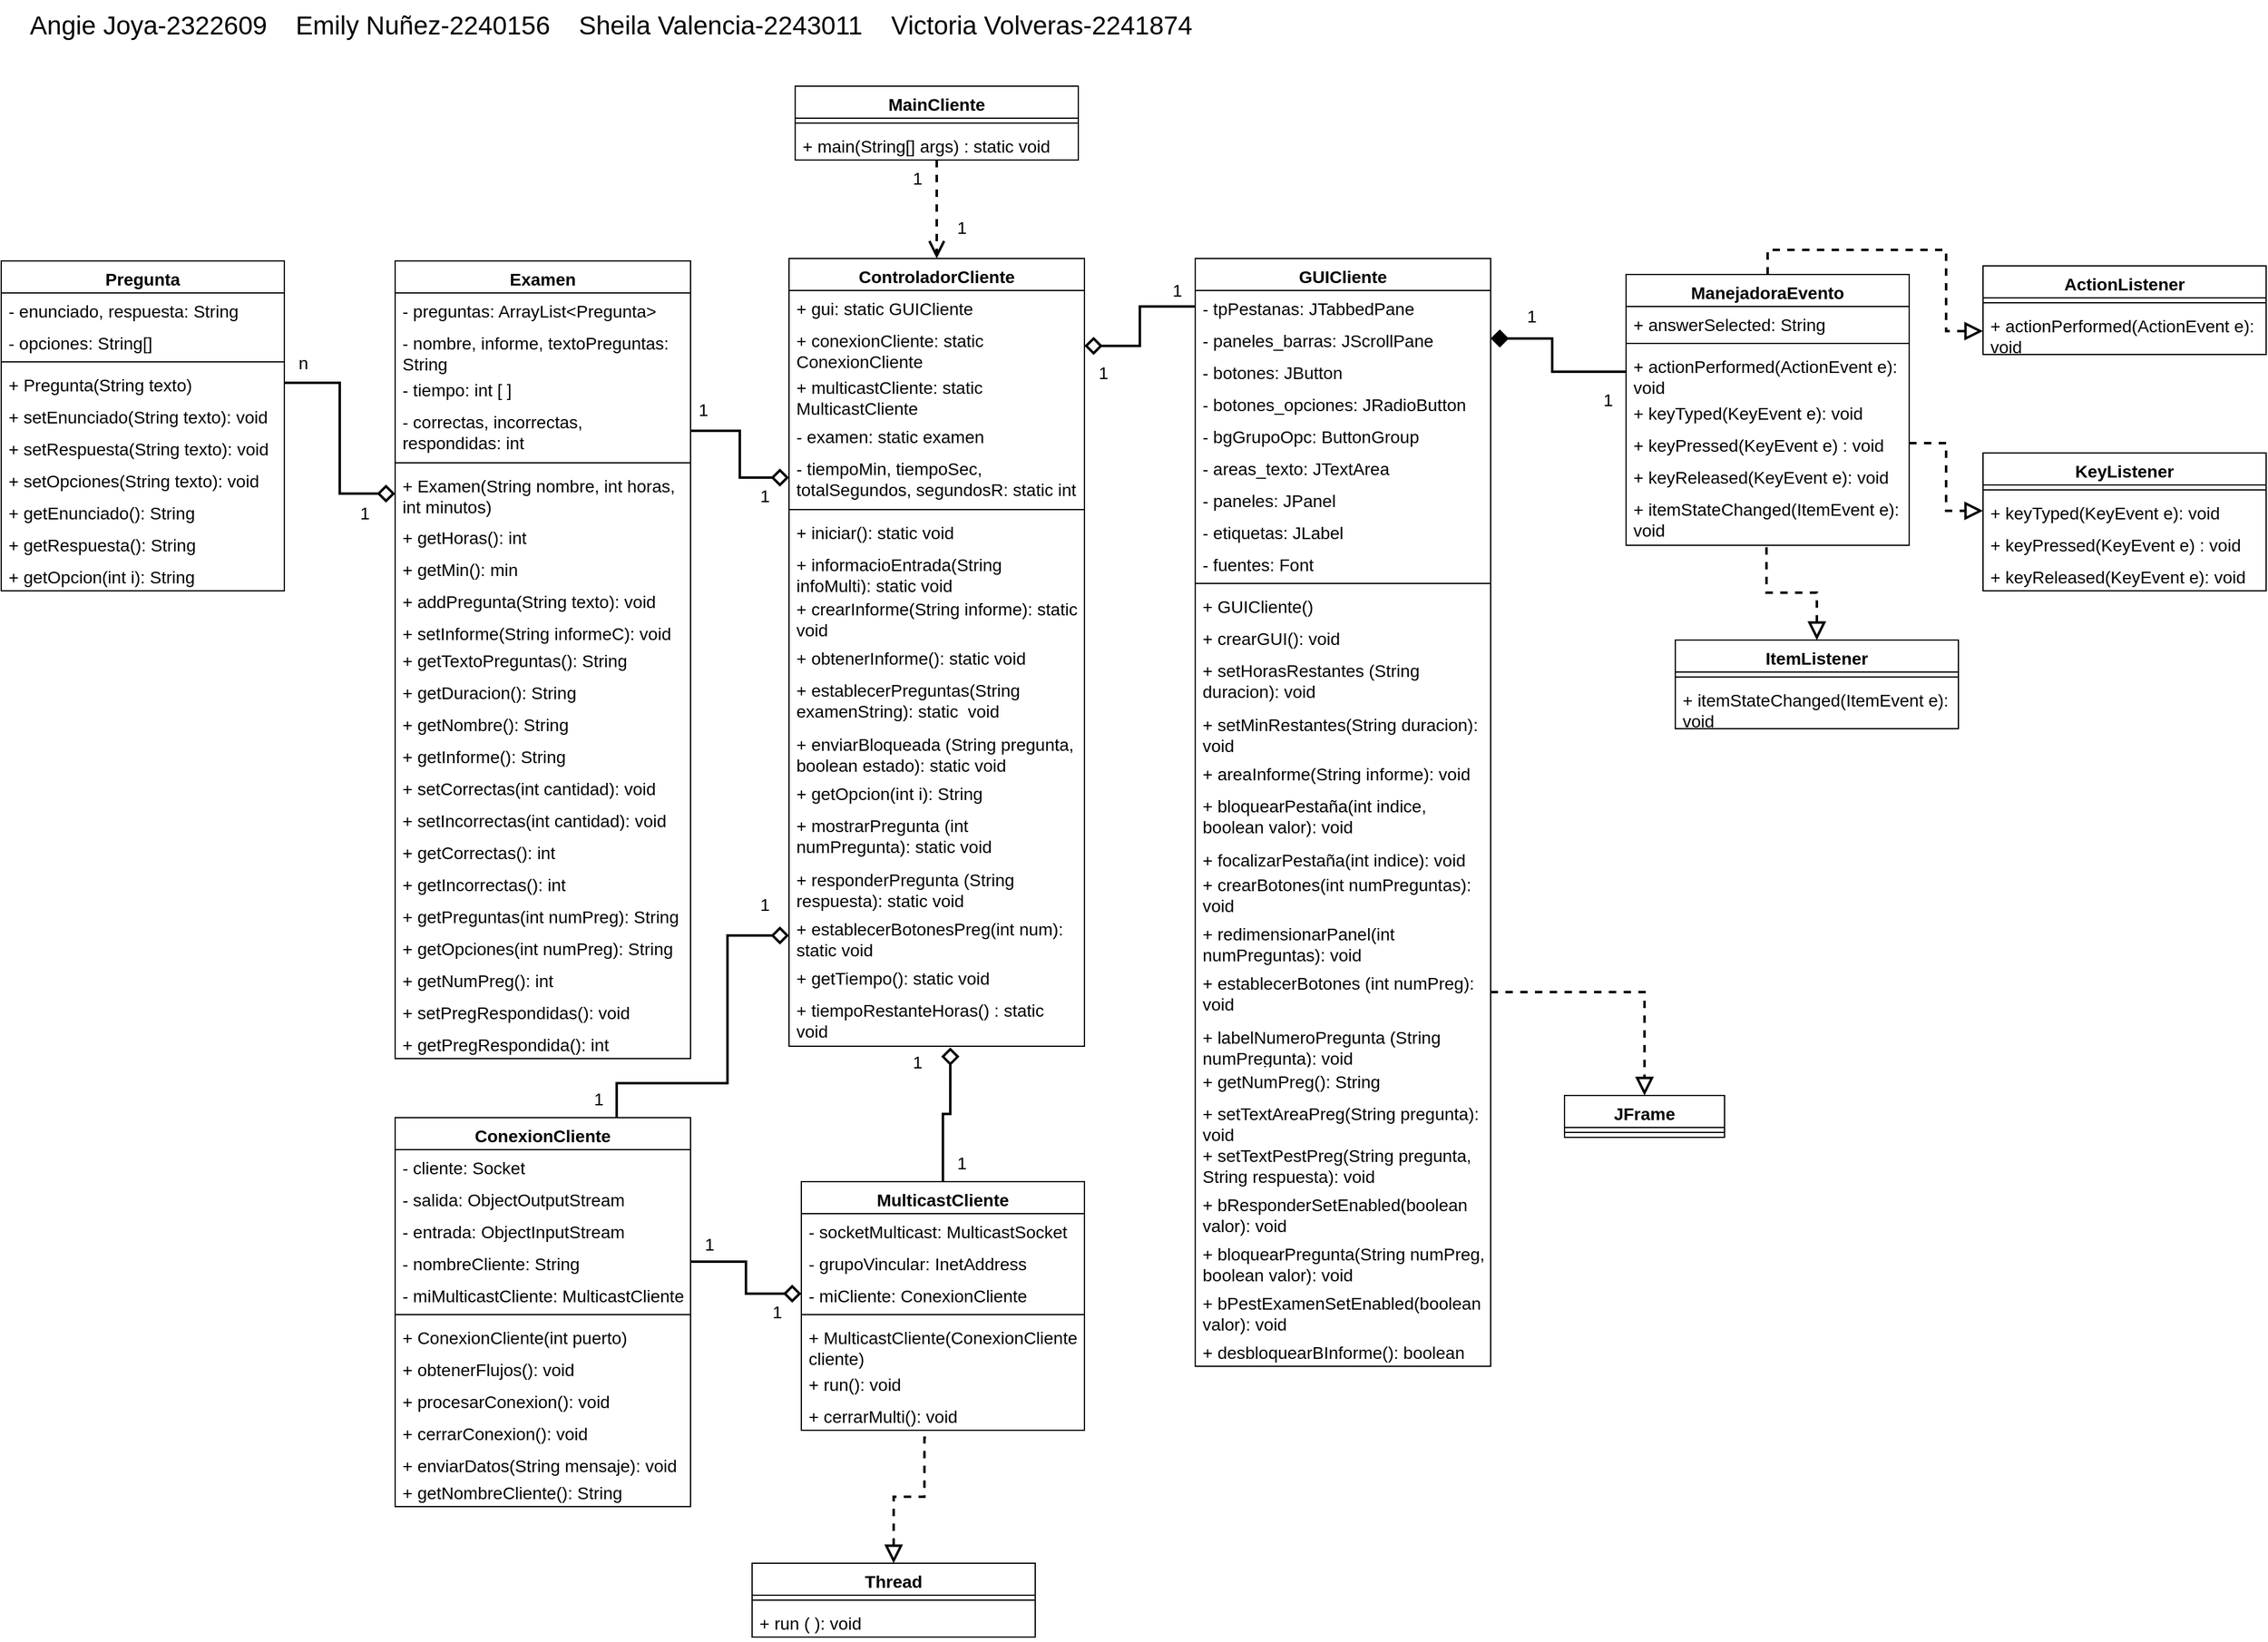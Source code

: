<mxfile version="22.1.7" type="github">
  <diagram name="Página-1" id="9hqsNV1yNMjy8_2TvRH3">
    <mxGraphModel dx="1353" dy="1972" grid="1" gridSize="10" guides="1" tooltips="1" connect="1" arrows="1" fold="1" page="1" pageScale="1" pageWidth="827" pageHeight="1169" math="0" shadow="0">
      <root>
        <mxCell id="0" />
        <mxCell id="1" parent="0" />
        <mxCell id="yhA0l0eivHBQfv66i_n7-9" style="edgeStyle=orthogonalEdgeStyle;rounded=0;orthogonalLoop=1;jettySize=auto;html=1;exitX=0.75;exitY=0;exitDx=0;exitDy=0;entryX=0;entryY=0.5;entryDx=0;entryDy=0;strokeWidth=2;endSize=10;endArrow=diamond;endFill=0;" edge="1" parent="1" source="7m3fK0WsrYFzmv9HfzKE-1" target="JbR9t237W-3De9UbODQe-43">
          <mxGeometry relative="1" as="geometry">
            <Array as="points">
              <mxPoint x="1310" y="740" />
              <mxPoint x="1400" y="740" />
              <mxPoint x="1400" y="620" />
            </Array>
          </mxGeometry>
        </mxCell>
        <mxCell id="7m3fK0WsrYFzmv9HfzKE-1" value="ConexionCliente" style="swimlane;fontStyle=1;align=center;verticalAlign=top;childLayout=stackLayout;horizontal=1;startSize=26;horizontalStack=0;resizeParent=1;resizeParentMax=0;resizeLast=0;collapsible=1;marginBottom=0;whiteSpace=wrap;html=1;fontSize=14;" parent="1" vertex="1">
          <mxGeometry x="1130" y="768" width="240" height="316" as="geometry" />
        </mxCell>
        <mxCell id="7m3fK0WsrYFzmv9HfzKE-2" value="- cliente: Socket" style="text;strokeColor=none;fillColor=none;align=left;verticalAlign=top;spacingLeft=4;spacingRight=4;overflow=hidden;rotatable=0;points=[[0,0.5],[1,0.5]];portConstraint=eastwest;whiteSpace=wrap;html=1;fontSize=14;" parent="7m3fK0WsrYFzmv9HfzKE-1" vertex="1">
          <mxGeometry y="26" width="240" height="26" as="geometry" />
        </mxCell>
        <mxCell id="7m3fK0WsrYFzmv9HfzKE-7" value="- salida: ObjectOutputStream" style="text;strokeColor=none;fillColor=none;align=left;verticalAlign=top;spacingLeft=4;spacingRight=4;overflow=hidden;rotatable=0;points=[[0,0.5],[1,0.5]];portConstraint=eastwest;whiteSpace=wrap;html=1;fontSize=14;" parent="7m3fK0WsrYFzmv9HfzKE-1" vertex="1">
          <mxGeometry y="52" width="240" height="26" as="geometry" />
        </mxCell>
        <mxCell id="7m3fK0WsrYFzmv9HfzKE-6" value="- entrada: ObjectInputStream" style="text;strokeColor=none;fillColor=none;align=left;verticalAlign=top;spacingLeft=4;spacingRight=4;overflow=hidden;rotatable=0;points=[[0,0.5],[1,0.5]];portConstraint=eastwest;whiteSpace=wrap;html=1;fontSize=14;" parent="7m3fK0WsrYFzmv9HfzKE-1" vertex="1">
          <mxGeometry y="78" width="240" height="26" as="geometry" />
        </mxCell>
        <mxCell id="7m3fK0WsrYFzmv9HfzKE-5" value="- nombreCliente: String" style="text;strokeColor=none;fillColor=none;align=left;verticalAlign=top;spacingLeft=4;spacingRight=4;overflow=hidden;rotatable=0;points=[[0,0.5],[1,0.5]];portConstraint=eastwest;whiteSpace=wrap;html=1;fontSize=14;" parent="7m3fK0WsrYFzmv9HfzKE-1" vertex="1">
          <mxGeometry y="104" width="240" height="26" as="geometry" />
        </mxCell>
        <mxCell id="JbR9t237W-3De9UbODQe-1" value="- miMulticastCliente: MulticastCliente" style="text;strokeColor=none;fillColor=none;align=left;verticalAlign=top;spacingLeft=4;spacingRight=4;overflow=hidden;rotatable=0;points=[[0,0.5],[1,0.5]];portConstraint=eastwest;whiteSpace=wrap;html=1;fontSize=14;" parent="7m3fK0WsrYFzmv9HfzKE-1" vertex="1">
          <mxGeometry y="130" width="240" height="26" as="geometry" />
        </mxCell>
        <mxCell id="7m3fK0WsrYFzmv9HfzKE-3" value="" style="line;strokeWidth=1;fillColor=none;align=left;verticalAlign=middle;spacingTop=-1;spacingLeft=3;spacingRight=3;rotatable=0;labelPosition=right;points=[];portConstraint=eastwest;strokeColor=inherit;fontSize=14;" parent="7m3fK0WsrYFzmv9HfzKE-1" vertex="1">
          <mxGeometry y="156" width="240" height="8" as="geometry" />
        </mxCell>
        <mxCell id="7m3fK0WsrYFzmv9HfzKE-4" value="+ ConexionCliente(int puerto)" style="text;strokeColor=none;fillColor=none;align=left;verticalAlign=top;spacingLeft=4;spacingRight=4;overflow=hidden;rotatable=0;points=[[0,0.5],[1,0.5]];portConstraint=eastwest;whiteSpace=wrap;html=1;fontSize=14;" parent="7m3fK0WsrYFzmv9HfzKE-1" vertex="1">
          <mxGeometry y="164" width="240" height="26" as="geometry" />
        </mxCell>
        <mxCell id="7m3fK0WsrYFzmv9HfzKE-8" value="+ obtenerFlujos(): void" style="text;strokeColor=none;fillColor=none;align=left;verticalAlign=top;spacingLeft=4;spacingRight=4;overflow=hidden;rotatable=0;points=[[0,0.5],[1,0.5]];portConstraint=eastwest;whiteSpace=wrap;html=1;fontSize=14;" parent="7m3fK0WsrYFzmv9HfzKE-1" vertex="1">
          <mxGeometry y="190" width="240" height="26" as="geometry" />
        </mxCell>
        <mxCell id="7m3fK0WsrYFzmv9HfzKE-9" value="+ procesarConexion(): void" style="text;strokeColor=none;fillColor=none;align=left;verticalAlign=top;spacingLeft=4;spacingRight=4;overflow=hidden;rotatable=0;points=[[0,0.5],[1,0.5]];portConstraint=eastwest;whiteSpace=wrap;html=1;fontSize=14;" parent="7m3fK0WsrYFzmv9HfzKE-1" vertex="1">
          <mxGeometry y="216" width="240" height="26" as="geometry" />
        </mxCell>
        <mxCell id="7m3fK0WsrYFzmv9HfzKE-10" value="+ cerrarConexion(): void" style="text;strokeColor=none;fillColor=none;align=left;verticalAlign=top;spacingLeft=4;spacingRight=4;overflow=hidden;rotatable=0;points=[[0,0.5],[1,0.5]];portConstraint=eastwest;whiteSpace=wrap;html=1;fontSize=14;" parent="7m3fK0WsrYFzmv9HfzKE-1" vertex="1">
          <mxGeometry y="242" width="240" height="26" as="geometry" />
        </mxCell>
        <mxCell id="7m3fK0WsrYFzmv9HfzKE-11" value="+ enviarDatos(String mensaje): void" style="text;strokeColor=none;fillColor=none;align=left;verticalAlign=top;spacingLeft=4;spacingRight=4;overflow=hidden;rotatable=0;points=[[0,0.5],[1,0.5]];portConstraint=eastwest;whiteSpace=wrap;html=1;fontSize=14;" parent="7m3fK0WsrYFzmv9HfzKE-1" vertex="1">
          <mxGeometry y="268" width="240" height="22" as="geometry" />
        </mxCell>
        <mxCell id="7m3fK0WsrYFzmv9HfzKE-13" value="+ getNombreCliente(): String" style="text;strokeColor=none;fillColor=none;align=left;verticalAlign=top;spacingLeft=4;spacingRight=4;overflow=hidden;rotatable=0;points=[[0,0.5],[1,0.5]];portConstraint=eastwest;whiteSpace=wrap;html=1;fontSize=14;" parent="7m3fK0WsrYFzmv9HfzKE-1" vertex="1">
          <mxGeometry y="290" width="240" height="26" as="geometry" />
        </mxCell>
        <mxCell id="7m3fK0WsrYFzmv9HfzKE-14" value="Examen" style="swimlane;fontStyle=1;align=center;verticalAlign=top;childLayout=stackLayout;horizontal=1;startSize=26;horizontalStack=0;resizeParent=1;resizeParentMax=0;resizeLast=0;collapsible=1;marginBottom=0;whiteSpace=wrap;html=1;fontSize=14;" parent="1" vertex="1">
          <mxGeometry x="1130" y="72" width="240" height="648" as="geometry" />
        </mxCell>
        <mxCell id="7m3fK0WsrYFzmv9HfzKE-15" value="- preguntas: ArrayList&amp;lt;Pregunta&amp;gt;" style="text;strokeColor=none;fillColor=none;align=left;verticalAlign=top;spacingLeft=4;spacingRight=4;overflow=hidden;rotatable=0;points=[[0,0.5],[1,0.5]];portConstraint=eastwest;whiteSpace=wrap;html=1;fontSize=14;" parent="7m3fK0WsrYFzmv9HfzKE-14" vertex="1">
          <mxGeometry y="26" width="240" height="26" as="geometry" />
        </mxCell>
        <mxCell id="7m3fK0WsrYFzmv9HfzKE-16" value="- nombre, informe, textoPreguntas: String" style="text;strokeColor=none;fillColor=none;align=left;verticalAlign=top;spacingLeft=4;spacingRight=4;overflow=hidden;rotatable=0;points=[[0,0.5],[1,0.5]];portConstraint=eastwest;whiteSpace=wrap;html=1;fontSize=14;" parent="7m3fK0WsrYFzmv9HfzKE-14" vertex="1">
          <mxGeometry y="52" width="240" height="38" as="geometry" />
        </mxCell>
        <mxCell id="7m3fK0WsrYFzmv9HfzKE-17" value="- tiempo: int [ ]" style="text;strokeColor=none;fillColor=none;align=left;verticalAlign=top;spacingLeft=4;spacingRight=4;overflow=hidden;rotatable=0;points=[[0,0.5],[1,0.5]];portConstraint=eastwest;whiteSpace=wrap;html=1;fontSize=14;" parent="7m3fK0WsrYFzmv9HfzKE-14" vertex="1">
          <mxGeometry y="90" width="240" height="26" as="geometry" />
        </mxCell>
        <mxCell id="7m3fK0WsrYFzmv9HfzKE-18" value="- correctas, incorrectas, respondidas: int" style="text;strokeColor=none;fillColor=none;align=left;verticalAlign=top;spacingLeft=4;spacingRight=4;overflow=hidden;rotatable=0;points=[[0,0.5],[1,0.5]];portConstraint=eastwest;whiteSpace=wrap;html=1;fontSize=14;" parent="7m3fK0WsrYFzmv9HfzKE-14" vertex="1">
          <mxGeometry y="116" width="240" height="44" as="geometry" />
        </mxCell>
        <mxCell id="7m3fK0WsrYFzmv9HfzKE-19" value="" style="line;strokeWidth=1;fillColor=none;align=left;verticalAlign=middle;spacingTop=-1;spacingLeft=3;spacingRight=3;rotatable=0;labelPosition=right;points=[];portConstraint=eastwest;strokeColor=inherit;fontSize=14;" parent="7m3fK0WsrYFzmv9HfzKE-14" vertex="1">
          <mxGeometry y="160" width="240" height="8" as="geometry" />
        </mxCell>
        <mxCell id="7m3fK0WsrYFzmv9HfzKE-20" value="+ Examen(String nombre, int horas, int minutos)" style="text;strokeColor=none;fillColor=none;align=left;verticalAlign=top;spacingLeft=4;spacingRight=4;overflow=hidden;rotatable=0;points=[[0,0.5],[1,0.5]];portConstraint=eastwest;whiteSpace=wrap;html=1;fontSize=14;" parent="7m3fK0WsrYFzmv9HfzKE-14" vertex="1">
          <mxGeometry y="168" width="240" height="42" as="geometry" />
        </mxCell>
        <mxCell id="7m3fK0WsrYFzmv9HfzKE-21" value="+ getHoras(): int" style="text;strokeColor=none;fillColor=none;align=left;verticalAlign=top;spacingLeft=4;spacingRight=4;overflow=hidden;rotatable=0;points=[[0,0.5],[1,0.5]];portConstraint=eastwest;whiteSpace=wrap;html=1;fontSize=14;" parent="7m3fK0WsrYFzmv9HfzKE-14" vertex="1">
          <mxGeometry y="210" width="240" height="26" as="geometry" />
        </mxCell>
        <mxCell id="7m3fK0WsrYFzmv9HfzKE-22" value="+ getMin(): min" style="text;strokeColor=none;fillColor=none;align=left;verticalAlign=top;spacingLeft=4;spacingRight=4;overflow=hidden;rotatable=0;points=[[0,0.5],[1,0.5]];portConstraint=eastwest;whiteSpace=wrap;html=1;fontSize=14;" parent="7m3fK0WsrYFzmv9HfzKE-14" vertex="1">
          <mxGeometry y="236" width="240" height="26" as="geometry" />
        </mxCell>
        <mxCell id="7m3fK0WsrYFzmv9HfzKE-23" value="+ addPregunta(String texto): void" style="text;strokeColor=none;fillColor=none;align=left;verticalAlign=top;spacingLeft=4;spacingRight=4;overflow=hidden;rotatable=0;points=[[0,0.5],[1,0.5]];portConstraint=eastwest;whiteSpace=wrap;html=1;fontSize=14;" parent="7m3fK0WsrYFzmv9HfzKE-14" vertex="1">
          <mxGeometry y="262" width="240" height="26" as="geometry" />
        </mxCell>
        <mxCell id="7m3fK0WsrYFzmv9HfzKE-24" value="+ setInforme(String informeC): void" style="text;strokeColor=none;fillColor=none;align=left;verticalAlign=top;spacingLeft=4;spacingRight=4;overflow=hidden;rotatable=0;points=[[0,0.5],[1,0.5]];portConstraint=eastwest;whiteSpace=wrap;html=1;fontSize=14;" parent="7m3fK0WsrYFzmv9HfzKE-14" vertex="1">
          <mxGeometry y="288" width="240" height="22" as="geometry" />
        </mxCell>
        <mxCell id="7m3fK0WsrYFzmv9HfzKE-25" value="+ getTextoPreguntas(): String" style="text;strokeColor=none;fillColor=none;align=left;verticalAlign=top;spacingLeft=4;spacingRight=4;overflow=hidden;rotatable=0;points=[[0,0.5],[1,0.5]];portConstraint=eastwest;whiteSpace=wrap;html=1;fontSize=14;" parent="7m3fK0WsrYFzmv9HfzKE-14" vertex="1">
          <mxGeometry y="310" width="240" height="26" as="geometry" />
        </mxCell>
        <mxCell id="7m3fK0WsrYFzmv9HfzKE-30" value="+ getDuracion(): String" style="text;strokeColor=none;fillColor=none;align=left;verticalAlign=top;spacingLeft=4;spacingRight=4;overflow=hidden;rotatable=0;points=[[0,0.5],[1,0.5]];portConstraint=eastwest;whiteSpace=wrap;html=1;fontSize=14;" parent="7m3fK0WsrYFzmv9HfzKE-14" vertex="1">
          <mxGeometry y="336" width="240" height="26" as="geometry" />
        </mxCell>
        <mxCell id="7m3fK0WsrYFzmv9HfzKE-29" value="+ getNombre(): String" style="text;strokeColor=none;fillColor=none;align=left;verticalAlign=top;spacingLeft=4;spacingRight=4;overflow=hidden;rotatable=0;points=[[0,0.5],[1,0.5]];portConstraint=eastwest;whiteSpace=wrap;html=1;fontSize=14;" parent="7m3fK0WsrYFzmv9HfzKE-14" vertex="1">
          <mxGeometry y="362" width="240" height="26" as="geometry" />
        </mxCell>
        <mxCell id="7m3fK0WsrYFzmv9HfzKE-28" value="+ getInforme(): String" style="text;strokeColor=none;fillColor=none;align=left;verticalAlign=top;spacingLeft=4;spacingRight=4;overflow=hidden;rotatable=0;points=[[0,0.5],[1,0.5]];portConstraint=eastwest;whiteSpace=wrap;html=1;fontSize=14;" parent="7m3fK0WsrYFzmv9HfzKE-14" vertex="1">
          <mxGeometry y="388" width="240" height="26" as="geometry" />
        </mxCell>
        <mxCell id="7m3fK0WsrYFzmv9HfzKE-27" value="+ setCorrectas(int cantidad): void" style="text;strokeColor=none;fillColor=none;align=left;verticalAlign=top;spacingLeft=4;spacingRight=4;overflow=hidden;rotatable=0;points=[[0,0.5],[1,0.5]];portConstraint=eastwest;whiteSpace=wrap;html=1;fontSize=14;" parent="7m3fK0WsrYFzmv9HfzKE-14" vertex="1">
          <mxGeometry y="414" width="240" height="26" as="geometry" />
        </mxCell>
        <mxCell id="7m3fK0WsrYFzmv9HfzKE-26" value="+ setIncorrectas(int cantidad): void" style="text;strokeColor=none;fillColor=none;align=left;verticalAlign=top;spacingLeft=4;spacingRight=4;overflow=hidden;rotatable=0;points=[[0,0.5],[1,0.5]];portConstraint=eastwest;whiteSpace=wrap;html=1;fontSize=14;" parent="7m3fK0WsrYFzmv9HfzKE-14" vertex="1">
          <mxGeometry y="440" width="240" height="26" as="geometry" />
        </mxCell>
        <mxCell id="7m3fK0WsrYFzmv9HfzKE-34" value="+ getCorrectas(): int" style="text;strokeColor=none;fillColor=none;align=left;verticalAlign=top;spacingLeft=4;spacingRight=4;overflow=hidden;rotatable=0;points=[[0,0.5],[1,0.5]];portConstraint=eastwest;whiteSpace=wrap;html=1;fontSize=14;" parent="7m3fK0WsrYFzmv9HfzKE-14" vertex="1">
          <mxGeometry y="466" width="240" height="26" as="geometry" />
        </mxCell>
        <mxCell id="7m3fK0WsrYFzmv9HfzKE-33" value="+ getIncorrectas(): int" style="text;strokeColor=none;fillColor=none;align=left;verticalAlign=top;spacingLeft=4;spacingRight=4;overflow=hidden;rotatable=0;points=[[0,0.5],[1,0.5]];portConstraint=eastwest;whiteSpace=wrap;html=1;fontSize=14;" parent="7m3fK0WsrYFzmv9HfzKE-14" vertex="1">
          <mxGeometry y="492" width="240" height="26" as="geometry" />
        </mxCell>
        <mxCell id="7m3fK0WsrYFzmv9HfzKE-32" value="+ getPreguntas(int numPreg): String" style="text;strokeColor=none;fillColor=none;align=left;verticalAlign=top;spacingLeft=4;spacingRight=4;overflow=hidden;rotatable=0;points=[[0,0.5],[1,0.5]];portConstraint=eastwest;whiteSpace=wrap;html=1;fontSize=14;" parent="7m3fK0WsrYFzmv9HfzKE-14" vertex="1">
          <mxGeometry y="518" width="240" height="26" as="geometry" />
        </mxCell>
        <mxCell id="7m3fK0WsrYFzmv9HfzKE-31" value="+ getOpciones(int numPreg): String" style="text;strokeColor=none;fillColor=none;align=left;verticalAlign=top;spacingLeft=4;spacingRight=4;overflow=hidden;rotatable=0;points=[[0,0.5],[1,0.5]];portConstraint=eastwest;whiteSpace=wrap;html=1;fontSize=14;" parent="7m3fK0WsrYFzmv9HfzKE-14" vertex="1">
          <mxGeometry y="544" width="240" height="26" as="geometry" />
        </mxCell>
        <mxCell id="7m3fK0WsrYFzmv9HfzKE-37" value="+ getNumPreg(): int" style="text;strokeColor=none;fillColor=none;align=left;verticalAlign=top;spacingLeft=4;spacingRight=4;overflow=hidden;rotatable=0;points=[[0,0.5],[1,0.5]];portConstraint=eastwest;whiteSpace=wrap;html=1;fontSize=14;" parent="7m3fK0WsrYFzmv9HfzKE-14" vertex="1">
          <mxGeometry y="570" width="240" height="26" as="geometry" />
        </mxCell>
        <mxCell id="7m3fK0WsrYFzmv9HfzKE-36" value="+ setPregRespondidas(): void" style="text;strokeColor=none;fillColor=none;align=left;verticalAlign=top;spacingLeft=4;spacingRight=4;overflow=hidden;rotatable=0;points=[[0,0.5],[1,0.5]];portConstraint=eastwest;whiteSpace=wrap;html=1;fontSize=14;" parent="7m3fK0WsrYFzmv9HfzKE-14" vertex="1">
          <mxGeometry y="596" width="240" height="26" as="geometry" />
        </mxCell>
        <mxCell id="7m3fK0WsrYFzmv9HfzKE-35" value="+ getPregRespondida(): int" style="text;strokeColor=none;fillColor=none;align=left;verticalAlign=top;spacingLeft=4;spacingRight=4;overflow=hidden;rotatable=0;points=[[0,0.5],[1,0.5]];portConstraint=eastwest;whiteSpace=wrap;html=1;fontSize=14;" parent="7m3fK0WsrYFzmv9HfzKE-14" vertex="1">
          <mxGeometry y="622" width="240" height="26" as="geometry" />
        </mxCell>
        <mxCell id="yhA0l0eivHBQfv66i_n7-17" style="edgeStyle=orthogonalEdgeStyle;rounded=0;orthogonalLoop=1;jettySize=auto;html=1;exitX=0.5;exitY=0;exitDx=0;exitDy=0;entryX=0.546;entryY=1.023;entryDx=0;entryDy=0;entryPerimeter=0;endSize=10;strokeWidth=2;endArrow=diamond;endFill=0;" edge="1" parent="1" source="JbR9t237W-3De9UbODQe-2" target="JbR9t237W-3De9UbODQe-48">
          <mxGeometry relative="1" as="geometry">
            <mxPoint x="1550" y="720" as="targetPoint" />
          </mxGeometry>
        </mxCell>
        <mxCell id="JbR9t237W-3De9UbODQe-2" value="MulticastCliente" style="swimlane;fontStyle=1;align=center;verticalAlign=top;childLayout=stackLayout;horizontal=1;startSize=26;horizontalStack=0;resizeParent=1;resizeParentMax=0;resizeLast=0;collapsible=1;marginBottom=0;whiteSpace=wrap;html=1;fontSize=14;" parent="1" vertex="1">
          <mxGeometry x="1460" y="820" width="230" height="202" as="geometry" />
        </mxCell>
        <mxCell id="JbR9t237W-3De9UbODQe-3" value="- socketMulticast: MulticastSocket" style="text;strokeColor=none;fillColor=none;align=left;verticalAlign=top;spacingLeft=4;spacingRight=4;overflow=hidden;rotatable=0;points=[[0,0.5],[1,0.5]];portConstraint=eastwest;whiteSpace=wrap;html=1;fontSize=14;" parent="JbR9t237W-3De9UbODQe-2" vertex="1">
          <mxGeometry y="26" width="230" height="26" as="geometry" />
        </mxCell>
        <mxCell id="JbR9t237W-3De9UbODQe-6" value="- grupoVincular: InetAddress" style="text;strokeColor=none;fillColor=none;align=left;verticalAlign=top;spacingLeft=4;spacingRight=4;overflow=hidden;rotatable=0;points=[[0,0.5],[1,0.5]];portConstraint=eastwest;whiteSpace=wrap;html=1;fontSize=14;" parent="JbR9t237W-3De9UbODQe-2" vertex="1">
          <mxGeometry y="52" width="230" height="26" as="geometry" />
        </mxCell>
        <mxCell id="JbR9t237W-3De9UbODQe-7" value="- miCliente: ConexionCliente" style="text;strokeColor=none;fillColor=none;align=left;verticalAlign=top;spacingLeft=4;spacingRight=4;overflow=hidden;rotatable=0;points=[[0,0.5],[1,0.5]];portConstraint=eastwest;whiteSpace=wrap;html=1;fontSize=14;" parent="JbR9t237W-3De9UbODQe-2" vertex="1">
          <mxGeometry y="78" width="230" height="26" as="geometry" />
        </mxCell>
        <mxCell id="JbR9t237W-3De9UbODQe-4" value="" style="line;strokeWidth=1;fillColor=none;align=left;verticalAlign=middle;spacingTop=-1;spacingLeft=3;spacingRight=3;rotatable=0;labelPosition=right;points=[];portConstraint=eastwest;strokeColor=inherit;fontSize=14;" parent="JbR9t237W-3De9UbODQe-2" vertex="1">
          <mxGeometry y="104" width="230" height="8" as="geometry" />
        </mxCell>
        <mxCell id="JbR9t237W-3De9UbODQe-5" value="+ MulticastCliente(ConexionCliente cliente)" style="text;strokeColor=none;fillColor=none;align=left;verticalAlign=top;spacingLeft=4;spacingRight=4;overflow=hidden;rotatable=0;points=[[0,0.5],[1,0.5]];portConstraint=eastwest;whiteSpace=wrap;html=1;fontSize=14;" parent="JbR9t237W-3De9UbODQe-2" vertex="1">
          <mxGeometry y="112" width="230" height="38" as="geometry" />
        </mxCell>
        <mxCell id="JbR9t237W-3De9UbODQe-8" value="+ run(): void" style="text;strokeColor=none;fillColor=none;align=left;verticalAlign=top;spacingLeft=4;spacingRight=4;overflow=hidden;rotatable=0;points=[[0,0.5],[1,0.5]];portConstraint=eastwest;whiteSpace=wrap;html=1;fontSize=14;" parent="JbR9t237W-3De9UbODQe-2" vertex="1">
          <mxGeometry y="150" width="230" height="26" as="geometry" />
        </mxCell>
        <mxCell id="JbR9t237W-3De9UbODQe-9" value="+ cerrarMulti(): void" style="text;strokeColor=none;fillColor=none;align=left;verticalAlign=top;spacingLeft=4;spacingRight=4;overflow=hidden;rotatable=0;points=[[0,0.5],[1,0.5]];portConstraint=eastwest;whiteSpace=wrap;html=1;fontSize=14;" parent="JbR9t237W-3De9UbODQe-2" vertex="1">
          <mxGeometry y="176" width="230" height="26" as="geometry" />
        </mxCell>
        <mxCell id="JbR9t237W-3De9UbODQe-10" value="ControladorCliente" style="swimlane;fontStyle=1;align=center;verticalAlign=top;childLayout=stackLayout;horizontal=1;startSize=26;horizontalStack=0;resizeParent=1;resizeParentMax=0;resizeLast=0;collapsible=1;marginBottom=0;whiteSpace=wrap;html=1;fontSize=14;" parent="1" vertex="1">
          <mxGeometry x="1450" y="70" width="240" height="640" as="geometry" />
        </mxCell>
        <mxCell id="JbR9t237W-3De9UbODQe-11" value="+ gui: static GUICliente" style="text;strokeColor=none;fillColor=none;align=left;verticalAlign=top;spacingLeft=4;spacingRight=4;overflow=hidden;rotatable=0;points=[[0,0.5],[1,0.5]];portConstraint=eastwest;whiteSpace=wrap;html=1;fontSize=14;" parent="JbR9t237W-3De9UbODQe-10" vertex="1">
          <mxGeometry y="26" width="240" height="26" as="geometry" />
        </mxCell>
        <mxCell id="JbR9t237W-3De9UbODQe-12" value="+ conexionCliente: static ConexionCliente" style="text;strokeColor=none;fillColor=none;align=left;verticalAlign=top;spacingLeft=4;spacingRight=4;overflow=hidden;rotatable=0;points=[[0,0.5],[1,0.5]];portConstraint=eastwest;whiteSpace=wrap;html=1;fontSize=14;" parent="JbR9t237W-3De9UbODQe-10" vertex="1">
          <mxGeometry y="52" width="240" height="38" as="geometry" />
        </mxCell>
        <mxCell id="JbR9t237W-3De9UbODQe-28" value="+ multicastCliente: static MulticastCliente" style="text;strokeColor=none;fillColor=none;align=left;verticalAlign=top;spacingLeft=4;spacingRight=4;overflow=hidden;rotatable=0;points=[[0,0.5],[1,0.5]];portConstraint=eastwest;whiteSpace=wrap;html=1;fontSize=14;" parent="JbR9t237W-3De9UbODQe-10" vertex="1">
          <mxGeometry y="90" width="240" height="40" as="geometry" />
        </mxCell>
        <mxCell id="JbR9t237W-3De9UbODQe-27" value="- examen: static examen" style="text;strokeColor=none;fillColor=none;align=left;verticalAlign=top;spacingLeft=4;spacingRight=4;overflow=hidden;rotatable=0;points=[[0,0.5],[1,0.5]];portConstraint=eastwest;whiteSpace=wrap;html=1;fontSize=14;" parent="JbR9t237W-3De9UbODQe-10" vertex="1">
          <mxGeometry y="130" width="240" height="26" as="geometry" />
        </mxCell>
        <mxCell id="JbR9t237W-3De9UbODQe-26" value="- tiempoMin, tiempoSec, totalSegundos, segundosR: static int" style="text;strokeColor=none;fillColor=none;align=left;verticalAlign=top;spacingLeft=4;spacingRight=4;overflow=hidden;rotatable=0;points=[[0,0.5],[1,0.5]];portConstraint=eastwest;whiteSpace=wrap;html=1;fontSize=14;" parent="JbR9t237W-3De9UbODQe-10" vertex="1">
          <mxGeometry y="156" width="240" height="44" as="geometry" />
        </mxCell>
        <mxCell id="JbR9t237W-3De9UbODQe-14" value="" style="line;strokeWidth=1;fillColor=none;align=left;verticalAlign=middle;spacingTop=-1;spacingLeft=3;spacingRight=3;rotatable=0;labelPosition=right;points=[];portConstraint=eastwest;strokeColor=inherit;fontSize=14;" parent="JbR9t237W-3De9UbODQe-10" vertex="1">
          <mxGeometry y="200" width="240" height="8" as="geometry" />
        </mxCell>
        <mxCell id="JbR9t237W-3De9UbODQe-16" value="+ iniciar(): static void" style="text;strokeColor=none;fillColor=none;align=left;verticalAlign=top;spacingLeft=4;spacingRight=4;overflow=hidden;rotatable=0;points=[[0,0.5],[1,0.5]];portConstraint=eastwest;whiteSpace=wrap;html=1;fontSize=14;" parent="JbR9t237W-3De9UbODQe-10" vertex="1">
          <mxGeometry y="208" width="240" height="26" as="geometry" />
        </mxCell>
        <mxCell id="JbR9t237W-3De9UbODQe-17" value="+ informacioEntrada(String infoMulti): static void" style="text;strokeColor=none;fillColor=none;align=left;verticalAlign=top;spacingLeft=4;spacingRight=4;overflow=hidden;rotatable=0;points=[[0,0.5],[1,0.5]];portConstraint=eastwest;whiteSpace=wrap;html=1;fontSize=14;" parent="JbR9t237W-3De9UbODQe-10" vertex="1">
          <mxGeometry y="234" width="240" height="36" as="geometry" />
        </mxCell>
        <mxCell id="JbR9t237W-3De9UbODQe-22" value="+ crearInforme(String informe): static void" style="text;strokeColor=none;fillColor=none;align=left;verticalAlign=top;spacingLeft=4;spacingRight=4;overflow=hidden;rotatable=0;points=[[0,0.5],[1,0.5]];portConstraint=eastwest;whiteSpace=wrap;html=1;fontSize=14;" parent="JbR9t237W-3De9UbODQe-10" vertex="1">
          <mxGeometry y="270" width="240" height="40" as="geometry" />
        </mxCell>
        <mxCell id="JbR9t237W-3De9UbODQe-21" value="+ obtenerInforme(): static void" style="text;strokeColor=none;fillColor=none;align=left;verticalAlign=top;spacingLeft=4;spacingRight=4;overflow=hidden;rotatable=0;points=[[0,0.5],[1,0.5]];portConstraint=eastwest;whiteSpace=wrap;html=1;fontSize=14;" parent="JbR9t237W-3De9UbODQe-10" vertex="1">
          <mxGeometry y="310" width="240" height="26" as="geometry" />
        </mxCell>
        <mxCell id="JbR9t237W-3De9UbODQe-20" value="+ establecerPreguntas(String examenString): static&amp;nbsp; void" style="text;strokeColor=none;fillColor=none;align=left;verticalAlign=top;spacingLeft=4;spacingRight=4;overflow=hidden;rotatable=0;points=[[0,0.5],[1,0.5]];portConstraint=eastwest;whiteSpace=wrap;html=1;fontSize=14;" parent="JbR9t237W-3De9UbODQe-10" vertex="1">
          <mxGeometry y="336" width="240" height="44" as="geometry" />
        </mxCell>
        <mxCell id="JbR9t237W-3De9UbODQe-19" value="+ enviarBloqueada (String pregunta, boolean estado): static void" style="text;strokeColor=none;fillColor=none;align=left;verticalAlign=top;spacingLeft=4;spacingRight=4;overflow=hidden;rotatable=0;points=[[0,0.5],[1,0.5]];portConstraint=eastwest;whiteSpace=wrap;html=1;fontSize=14;" parent="JbR9t237W-3De9UbODQe-10" vertex="1">
          <mxGeometry y="380" width="240" height="40" as="geometry" />
        </mxCell>
        <mxCell id="JbR9t237W-3De9UbODQe-18" value="+ getOpcion(int i): String" style="text;strokeColor=none;fillColor=none;align=left;verticalAlign=top;spacingLeft=4;spacingRight=4;overflow=hidden;rotatable=0;points=[[0,0.5],[1,0.5]];portConstraint=eastwest;whiteSpace=wrap;html=1;fontSize=14;" parent="JbR9t237W-3De9UbODQe-10" vertex="1">
          <mxGeometry y="420" width="240" height="26" as="geometry" />
        </mxCell>
        <mxCell id="JbR9t237W-3De9UbODQe-45" value="+ mostrarPregunta (int numPregunta): static void" style="text;strokeColor=none;fillColor=none;align=left;verticalAlign=top;spacingLeft=4;spacingRight=4;overflow=hidden;rotatable=0;points=[[0,0.5],[1,0.5]];portConstraint=eastwest;whiteSpace=wrap;html=1;fontSize=14;" parent="JbR9t237W-3De9UbODQe-10" vertex="1">
          <mxGeometry y="446" width="240" height="44" as="geometry" />
        </mxCell>
        <mxCell id="JbR9t237W-3De9UbODQe-44" value="+ responderPregunta (String respuesta): static void" style="text;strokeColor=none;fillColor=none;align=left;verticalAlign=top;spacingLeft=4;spacingRight=4;overflow=hidden;rotatable=0;points=[[0,0.5],[1,0.5]];portConstraint=eastwest;whiteSpace=wrap;html=1;fontSize=14;" parent="JbR9t237W-3De9UbODQe-10" vertex="1">
          <mxGeometry y="490" width="240" height="40" as="geometry" />
        </mxCell>
        <mxCell id="JbR9t237W-3De9UbODQe-43" value="+ establecerBotonesPreg(int num): static void" style="text;strokeColor=none;fillColor=none;align=left;verticalAlign=top;spacingLeft=4;spacingRight=4;overflow=hidden;rotatable=0;points=[[0,0.5],[1,0.5]];portConstraint=eastwest;whiteSpace=wrap;html=1;fontSize=14;" parent="JbR9t237W-3De9UbODQe-10" vertex="1">
          <mxGeometry y="530" width="240" height="40" as="geometry" />
        </mxCell>
        <mxCell id="JbR9t237W-3De9UbODQe-49" value="+ getTiempo(): static void" style="text;strokeColor=none;fillColor=none;align=left;verticalAlign=top;spacingLeft=4;spacingRight=4;overflow=hidden;rotatable=0;points=[[0,0.5],[1,0.5]];portConstraint=eastwest;whiteSpace=wrap;html=1;fontSize=14;" parent="JbR9t237W-3De9UbODQe-10" vertex="1">
          <mxGeometry y="570" width="240" height="26" as="geometry" />
        </mxCell>
        <mxCell id="JbR9t237W-3De9UbODQe-48" value="+ tiempoRestanteHoras() : static void" style="text;strokeColor=none;fillColor=none;align=left;verticalAlign=top;spacingLeft=4;spacingRight=4;overflow=hidden;rotatable=0;points=[[0,0.5],[1,0.5]];portConstraint=eastwest;whiteSpace=wrap;html=1;fontSize=14;" parent="JbR9t237W-3De9UbODQe-10" vertex="1">
          <mxGeometry y="596" width="240" height="44" as="geometry" />
        </mxCell>
        <mxCell id="JbR9t237W-3De9UbODQe-30" value="Pregunta" style="swimlane;fontStyle=1;align=center;verticalAlign=top;childLayout=stackLayout;horizontal=1;startSize=26;horizontalStack=0;resizeParent=1;resizeParentMax=0;resizeLast=0;collapsible=1;marginBottom=0;whiteSpace=wrap;html=1;fontSize=14;" parent="1" vertex="1">
          <mxGeometry x="810" y="72" width="230" height="268" as="geometry" />
        </mxCell>
        <mxCell id="JbR9t237W-3De9UbODQe-31" value="- enunciado, respuesta: String" style="text;strokeColor=none;fillColor=none;align=left;verticalAlign=top;spacingLeft=4;spacingRight=4;overflow=hidden;rotatable=0;points=[[0,0.5],[1,0.5]];portConstraint=eastwest;whiteSpace=wrap;html=1;fontSize=14;" parent="JbR9t237W-3De9UbODQe-30" vertex="1">
          <mxGeometry y="26" width="230" height="26" as="geometry" />
        </mxCell>
        <mxCell id="JbR9t237W-3De9UbODQe-33" value="- opciones: String[]" style="text;strokeColor=none;fillColor=none;align=left;verticalAlign=top;spacingLeft=4;spacingRight=4;overflow=hidden;rotatable=0;points=[[0,0.5],[1,0.5]];portConstraint=eastwest;whiteSpace=wrap;html=1;fontSize=14;" parent="JbR9t237W-3De9UbODQe-30" vertex="1">
          <mxGeometry y="52" width="230" height="26" as="geometry" />
        </mxCell>
        <mxCell id="JbR9t237W-3De9UbODQe-34" value="" style="line;strokeWidth=1;fillColor=none;align=left;verticalAlign=middle;spacingTop=-1;spacingLeft=3;spacingRight=3;rotatable=0;labelPosition=right;points=[];portConstraint=eastwest;strokeColor=inherit;fontSize=14;" parent="JbR9t237W-3De9UbODQe-30" vertex="1">
          <mxGeometry y="78" width="230" height="8" as="geometry" />
        </mxCell>
        <mxCell id="JbR9t237W-3De9UbODQe-36" value="+ Pregunta(String texto)" style="text;strokeColor=none;fillColor=none;align=left;verticalAlign=top;spacingLeft=4;spacingRight=4;overflow=hidden;rotatable=0;points=[[0,0.5],[1,0.5]];portConstraint=eastwest;whiteSpace=wrap;html=1;fontSize=14;" parent="JbR9t237W-3De9UbODQe-30" vertex="1">
          <mxGeometry y="86" width="230" height="26" as="geometry" />
        </mxCell>
        <mxCell id="JbR9t237W-3De9UbODQe-37" value="+ setEnunciado(String texto): void" style="text;strokeColor=none;fillColor=none;align=left;verticalAlign=top;spacingLeft=4;spacingRight=4;overflow=hidden;rotatable=0;points=[[0,0.5],[1,0.5]];portConstraint=eastwest;whiteSpace=wrap;html=1;fontSize=14;" parent="JbR9t237W-3De9UbODQe-30" vertex="1">
          <mxGeometry y="112" width="230" height="26" as="geometry" />
        </mxCell>
        <mxCell id="JbR9t237W-3De9UbODQe-42" value="+ setRespuesta(String texto): void" style="text;strokeColor=none;fillColor=none;align=left;verticalAlign=top;spacingLeft=4;spacingRight=4;overflow=hidden;rotatable=0;points=[[0,0.5],[1,0.5]];portConstraint=eastwest;whiteSpace=wrap;html=1;fontSize=14;" parent="JbR9t237W-3De9UbODQe-30" vertex="1">
          <mxGeometry y="138" width="230" height="26" as="geometry" />
        </mxCell>
        <mxCell id="JbR9t237W-3De9UbODQe-41" value="+ setOpciones(String texto): void" style="text;strokeColor=none;fillColor=none;align=left;verticalAlign=top;spacingLeft=4;spacingRight=4;overflow=hidden;rotatable=0;points=[[0,0.5],[1,0.5]];portConstraint=eastwest;whiteSpace=wrap;html=1;fontSize=14;" parent="JbR9t237W-3De9UbODQe-30" vertex="1">
          <mxGeometry y="164" width="230" height="26" as="geometry" />
        </mxCell>
        <mxCell id="JbR9t237W-3De9UbODQe-40" value="+ getEnunciado(): String" style="text;strokeColor=none;fillColor=none;align=left;verticalAlign=top;spacingLeft=4;spacingRight=4;overflow=hidden;rotatable=0;points=[[0,0.5],[1,0.5]];portConstraint=eastwest;whiteSpace=wrap;html=1;fontSize=14;" parent="JbR9t237W-3De9UbODQe-30" vertex="1">
          <mxGeometry y="190" width="230" height="26" as="geometry" />
        </mxCell>
        <mxCell id="JbR9t237W-3De9UbODQe-39" value="+ getRespuesta(): String" style="text;strokeColor=none;fillColor=none;align=left;verticalAlign=top;spacingLeft=4;spacingRight=4;overflow=hidden;rotatable=0;points=[[0,0.5],[1,0.5]];portConstraint=eastwest;whiteSpace=wrap;html=1;fontSize=14;" parent="JbR9t237W-3De9UbODQe-30" vertex="1">
          <mxGeometry y="216" width="230" height="26" as="geometry" />
        </mxCell>
        <mxCell id="JbR9t237W-3De9UbODQe-38" value="+ getOpcion(int i): String" style="text;strokeColor=none;fillColor=none;align=left;verticalAlign=top;spacingLeft=4;spacingRight=4;overflow=hidden;rotatable=0;points=[[0,0.5],[1,0.5]];portConstraint=eastwest;whiteSpace=wrap;html=1;fontSize=14;" parent="JbR9t237W-3De9UbODQe-30" vertex="1">
          <mxGeometry y="242" width="230" height="26" as="geometry" />
        </mxCell>
        <mxCell id="JbR9t237W-3De9UbODQe-50" value="GUICliente" style="swimlane;fontStyle=1;align=center;verticalAlign=top;childLayout=stackLayout;horizontal=1;startSize=26;horizontalStack=0;resizeParent=1;resizeParentMax=0;resizeLast=0;collapsible=1;marginBottom=0;whiteSpace=wrap;html=1;fontSize=14;" parent="1" vertex="1">
          <mxGeometry x="1780" y="70" width="240" height="900" as="geometry" />
        </mxCell>
        <mxCell id="JbR9t237W-3De9UbODQe-51" value="- tpPestanas: JTabbedPane" style="text;strokeColor=none;fillColor=none;align=left;verticalAlign=top;spacingLeft=4;spacingRight=4;overflow=hidden;rotatable=0;points=[[0,0.5],[1,0.5]];portConstraint=eastwest;whiteSpace=wrap;html=1;fontSize=14;" parent="JbR9t237W-3De9UbODQe-50" vertex="1">
          <mxGeometry y="26" width="240" height="26" as="geometry" />
        </mxCell>
        <mxCell id="JbR9t237W-3De9UbODQe-76" value="- paneles_barras: JScrollPane" style="text;strokeColor=none;fillColor=none;align=left;verticalAlign=top;spacingLeft=4;spacingRight=4;overflow=hidden;rotatable=0;points=[[0,0.5],[1,0.5]];portConstraint=eastwest;whiteSpace=wrap;html=1;fontSize=14;" parent="JbR9t237W-3De9UbODQe-50" vertex="1">
          <mxGeometry y="52" width="240" height="26" as="geometry" />
        </mxCell>
        <mxCell id="JbR9t237W-3De9UbODQe-75" value="- botones: JButton" style="text;strokeColor=none;fillColor=none;align=left;verticalAlign=top;spacingLeft=4;spacingRight=4;overflow=hidden;rotatable=0;points=[[0,0.5],[1,0.5]];portConstraint=eastwest;whiteSpace=wrap;html=1;fontSize=14;" parent="JbR9t237W-3De9UbODQe-50" vertex="1">
          <mxGeometry y="78" width="240" height="26" as="geometry" />
        </mxCell>
        <mxCell id="JbR9t237W-3De9UbODQe-74" value="- botones_opciones: JRadioButton" style="text;strokeColor=none;fillColor=none;align=left;verticalAlign=top;spacingLeft=4;spacingRight=4;overflow=hidden;rotatable=0;points=[[0,0.5],[1,0.5]];portConstraint=eastwest;whiteSpace=wrap;html=1;fontSize=14;" parent="JbR9t237W-3De9UbODQe-50" vertex="1">
          <mxGeometry y="104" width="240" height="26" as="geometry" />
        </mxCell>
        <mxCell id="JbR9t237W-3De9UbODQe-73" value="- bgGrupoOpc: ButtonGroup" style="text;strokeColor=none;fillColor=none;align=left;verticalAlign=top;spacingLeft=4;spacingRight=4;overflow=hidden;rotatable=0;points=[[0,0.5],[1,0.5]];portConstraint=eastwest;whiteSpace=wrap;html=1;fontSize=14;" parent="JbR9t237W-3De9UbODQe-50" vertex="1">
          <mxGeometry y="130" width="240" height="26" as="geometry" />
        </mxCell>
        <mxCell id="JbR9t237W-3De9UbODQe-72" value="- areas_texto: JTextArea" style="text;strokeColor=none;fillColor=none;align=left;verticalAlign=top;spacingLeft=4;spacingRight=4;overflow=hidden;rotatable=0;points=[[0,0.5],[1,0.5]];portConstraint=eastwest;whiteSpace=wrap;html=1;fontSize=14;" parent="JbR9t237W-3De9UbODQe-50" vertex="1">
          <mxGeometry y="156" width="240" height="26" as="geometry" />
        </mxCell>
        <mxCell id="JbR9t237W-3De9UbODQe-71" value="- paneles: JPanel&lt;span style=&quot;white-space: pre;&quot;&gt;&#x9;&lt;/span&gt;" style="text;strokeColor=none;fillColor=none;align=left;verticalAlign=top;spacingLeft=4;spacingRight=4;overflow=hidden;rotatable=0;points=[[0,0.5],[1,0.5]];portConstraint=eastwest;whiteSpace=wrap;html=1;fontSize=14;" parent="JbR9t237W-3De9UbODQe-50" vertex="1">
          <mxGeometry y="182" width="240" height="26" as="geometry" />
        </mxCell>
        <mxCell id="JbR9t237W-3De9UbODQe-70" value="- etiquetas: JLabel" style="text;strokeColor=none;fillColor=none;align=left;verticalAlign=top;spacingLeft=4;spacingRight=4;overflow=hidden;rotatable=0;points=[[0,0.5],[1,0.5]];portConstraint=eastwest;whiteSpace=wrap;html=1;fontSize=14;" parent="JbR9t237W-3De9UbODQe-50" vertex="1">
          <mxGeometry y="208" width="240" height="26" as="geometry" />
        </mxCell>
        <mxCell id="JbR9t237W-3De9UbODQe-69" value="- fuentes: Font" style="text;strokeColor=none;fillColor=none;align=left;verticalAlign=top;spacingLeft=4;spacingRight=4;overflow=hidden;rotatable=0;points=[[0,0.5],[1,0.5]];portConstraint=eastwest;whiteSpace=wrap;html=1;fontSize=14;" parent="JbR9t237W-3De9UbODQe-50" vertex="1">
          <mxGeometry y="234" width="240" height="26" as="geometry" />
        </mxCell>
        <mxCell id="JbR9t237W-3De9UbODQe-56" value="" style="line;strokeWidth=1;fillColor=none;align=left;verticalAlign=middle;spacingTop=-1;spacingLeft=3;spacingRight=3;rotatable=0;labelPosition=right;points=[];portConstraint=eastwest;strokeColor=inherit;fontSize=14;" parent="JbR9t237W-3De9UbODQe-50" vertex="1">
          <mxGeometry y="260" width="240" height="8" as="geometry" />
        </mxCell>
        <mxCell id="JbR9t237W-3De9UbODQe-57" value="+ GUICliente()" style="text;strokeColor=none;fillColor=none;align=left;verticalAlign=top;spacingLeft=4;spacingRight=4;overflow=hidden;rotatable=0;points=[[0,0.5],[1,0.5]];portConstraint=eastwest;whiteSpace=wrap;html=1;fontSize=14;" parent="JbR9t237W-3De9UbODQe-50" vertex="1">
          <mxGeometry y="268" width="240" height="26" as="geometry" />
        </mxCell>
        <mxCell id="JbR9t237W-3De9UbODQe-60" value="+ crearGUI(): void" style="text;strokeColor=none;fillColor=none;align=left;verticalAlign=top;spacingLeft=4;spacingRight=4;overflow=hidden;rotatable=0;points=[[0,0.5],[1,0.5]];portConstraint=eastwest;whiteSpace=wrap;html=1;fontSize=14;" parent="JbR9t237W-3De9UbODQe-50" vertex="1">
          <mxGeometry y="294" width="240" height="26" as="geometry" />
        </mxCell>
        <mxCell id="JbR9t237W-3De9UbODQe-61" value="+ setHorasRestantes (String duracion): void" style="text;strokeColor=none;fillColor=none;align=left;verticalAlign=top;spacingLeft=4;spacingRight=4;overflow=hidden;rotatable=0;points=[[0,0.5],[1,0.5]];portConstraint=eastwest;whiteSpace=wrap;html=1;fontSize=14;" parent="JbR9t237W-3De9UbODQe-50" vertex="1">
          <mxGeometry y="320" width="240" height="44" as="geometry" />
        </mxCell>
        <mxCell id="JbR9t237W-3De9UbODQe-62" value="+ setMinRestantes(String duracion): void" style="text;strokeColor=none;fillColor=none;align=left;verticalAlign=top;spacingLeft=4;spacingRight=4;overflow=hidden;rotatable=0;points=[[0,0.5],[1,0.5]];portConstraint=eastwest;whiteSpace=wrap;html=1;fontSize=14;" parent="JbR9t237W-3De9UbODQe-50" vertex="1">
          <mxGeometry y="364" width="240" height="40" as="geometry" />
        </mxCell>
        <mxCell id="JbR9t237W-3De9UbODQe-63" value="+ areaInforme(String informe): void" style="text;strokeColor=none;fillColor=none;align=left;verticalAlign=top;spacingLeft=4;spacingRight=4;overflow=hidden;rotatable=0;points=[[0,0.5],[1,0.5]];portConstraint=eastwest;whiteSpace=wrap;html=1;fontSize=14;" parent="JbR9t237W-3De9UbODQe-50" vertex="1">
          <mxGeometry y="404" width="240" height="26" as="geometry" />
        </mxCell>
        <mxCell id="JbR9t237W-3De9UbODQe-64" value="+ bloquearPestaña(int indice, boolean valor): void" style="text;strokeColor=none;fillColor=none;align=left;verticalAlign=top;spacingLeft=4;spacingRight=4;overflow=hidden;rotatable=0;points=[[0,0.5],[1,0.5]];portConstraint=eastwest;whiteSpace=wrap;html=1;fontSize=14;" parent="JbR9t237W-3De9UbODQe-50" vertex="1">
          <mxGeometry y="430" width="240" height="44" as="geometry" />
        </mxCell>
        <mxCell id="JbR9t237W-3De9UbODQe-65" value="+ focalizarPestaña(int indice): void" style="text;strokeColor=none;fillColor=none;align=left;verticalAlign=top;spacingLeft=4;spacingRight=4;overflow=hidden;rotatable=0;points=[[0,0.5],[1,0.5]];portConstraint=eastwest;whiteSpace=wrap;html=1;fontSize=14;" parent="JbR9t237W-3De9UbODQe-50" vertex="1">
          <mxGeometry y="474" width="240" height="20" as="geometry" />
        </mxCell>
        <mxCell id="JbR9t237W-3De9UbODQe-66" value="+ crearBotones(int numPreguntas): void" style="text;strokeColor=none;fillColor=none;align=left;verticalAlign=top;spacingLeft=4;spacingRight=4;overflow=hidden;rotatable=0;points=[[0,0.5],[1,0.5]];portConstraint=eastwest;whiteSpace=wrap;html=1;fontSize=14;" parent="JbR9t237W-3De9UbODQe-50" vertex="1">
          <mxGeometry y="494" width="240" height="40" as="geometry" />
        </mxCell>
        <mxCell id="JbR9t237W-3De9UbODQe-67" value="+ redimensionarPanel(int numPreguntas): void" style="text;strokeColor=none;fillColor=none;align=left;verticalAlign=top;spacingLeft=4;spacingRight=4;overflow=hidden;rotatable=0;points=[[0,0.5],[1,0.5]];portConstraint=eastwest;whiteSpace=wrap;html=1;fontSize=14;" parent="JbR9t237W-3De9UbODQe-50" vertex="1">
          <mxGeometry y="534" width="240" height="40" as="geometry" />
        </mxCell>
        <mxCell id="JbR9t237W-3De9UbODQe-68" value="+ establecerBotones (int numPreg): void" style="text;strokeColor=none;fillColor=none;align=left;verticalAlign=top;spacingLeft=4;spacingRight=4;overflow=hidden;rotatable=0;points=[[0,0.5],[1,0.5]];portConstraint=eastwest;whiteSpace=wrap;html=1;fontSize=14;" parent="JbR9t237W-3De9UbODQe-50" vertex="1">
          <mxGeometry y="574" width="240" height="44" as="geometry" />
        </mxCell>
        <mxCell id="JbR9t237W-3De9UbODQe-79" value="+ labelNumeroPregunta (String numPregunta): void" style="text;strokeColor=none;fillColor=none;align=left;verticalAlign=top;spacingLeft=4;spacingRight=4;overflow=hidden;rotatable=0;points=[[0,0.5],[1,0.5]];portConstraint=eastwest;whiteSpace=wrap;html=1;fontSize=14;" parent="JbR9t237W-3De9UbODQe-50" vertex="1">
          <mxGeometry y="618" width="240" height="36" as="geometry" />
        </mxCell>
        <mxCell id="JbR9t237W-3De9UbODQe-90" value="+ getNumPreg(): String" style="text;strokeColor=none;fillColor=none;align=left;verticalAlign=top;spacingLeft=4;spacingRight=4;overflow=hidden;rotatable=0;points=[[0,0.5],[1,0.5]];portConstraint=eastwest;whiteSpace=wrap;html=1;fontSize=14;" parent="JbR9t237W-3De9UbODQe-50" vertex="1">
          <mxGeometry y="654" width="240" height="26" as="geometry" />
        </mxCell>
        <mxCell id="JbR9t237W-3De9UbODQe-89" value="+ setTextAreaPreg(String pregunta): void" style="text;strokeColor=none;fillColor=none;align=left;verticalAlign=top;spacingLeft=4;spacingRight=4;overflow=hidden;rotatable=0;points=[[0,0.5],[1,0.5]];portConstraint=eastwest;whiteSpace=wrap;html=1;fontSize=14;" parent="JbR9t237W-3De9UbODQe-50" vertex="1">
          <mxGeometry y="680" width="240" height="34" as="geometry" />
        </mxCell>
        <mxCell id="JbR9t237W-3De9UbODQe-88" value="+ setTextPestPreg(String pregunta, String respuesta): void" style="text;strokeColor=none;fillColor=none;align=left;verticalAlign=top;spacingLeft=4;spacingRight=4;overflow=hidden;rotatable=0;points=[[0,0.5],[1,0.5]];portConstraint=eastwest;whiteSpace=wrap;html=1;fontSize=14;" parent="JbR9t237W-3De9UbODQe-50" vertex="1">
          <mxGeometry y="714" width="240" height="40" as="geometry" />
        </mxCell>
        <mxCell id="JbR9t237W-3De9UbODQe-87" value="+ bResponderSetEnabled(boolean valor): void" style="text;strokeColor=none;fillColor=none;align=left;verticalAlign=top;spacingLeft=4;spacingRight=4;overflow=hidden;rotatable=0;points=[[0,0.5],[1,0.5]];portConstraint=eastwest;whiteSpace=wrap;html=1;fontSize=14;" parent="JbR9t237W-3De9UbODQe-50" vertex="1">
          <mxGeometry y="754" width="240" height="40" as="geometry" />
        </mxCell>
        <mxCell id="JbR9t237W-3De9UbODQe-86" value="+ bloquearPregunta(String numPreg, boolean valor): void" style="text;strokeColor=none;fillColor=none;align=left;verticalAlign=top;spacingLeft=4;spacingRight=4;overflow=hidden;rotatable=0;points=[[0,0.5],[1,0.5]];portConstraint=eastwest;whiteSpace=wrap;html=1;fontSize=14;" parent="JbR9t237W-3De9UbODQe-50" vertex="1">
          <mxGeometry y="794" width="240" height="40" as="geometry" />
        </mxCell>
        <mxCell id="JbR9t237W-3De9UbODQe-85" value="+ bPestExamenSetEnabled(boolean valor): void" style="text;strokeColor=none;fillColor=none;align=left;verticalAlign=top;spacingLeft=4;spacingRight=4;overflow=hidden;rotatable=0;points=[[0,0.5],[1,0.5]];portConstraint=eastwest;whiteSpace=wrap;html=1;fontSize=14;" parent="JbR9t237W-3De9UbODQe-50" vertex="1">
          <mxGeometry y="834" width="240" height="40" as="geometry" />
        </mxCell>
        <mxCell id="JbR9t237W-3De9UbODQe-84" value="+ desbloquearBInforme(): boolean" style="text;strokeColor=none;fillColor=none;align=left;verticalAlign=top;spacingLeft=4;spacingRight=4;overflow=hidden;rotatable=0;points=[[0,0.5],[1,0.5]];portConstraint=eastwest;whiteSpace=wrap;html=1;fontSize=14;" parent="JbR9t237W-3De9UbODQe-50" vertex="1">
          <mxGeometry y="874" width="240" height="26" as="geometry" />
        </mxCell>
        <mxCell id="yhA0l0eivHBQfv66i_n7-5" style="edgeStyle=orthogonalEdgeStyle;rounded=0;orthogonalLoop=1;jettySize=auto;html=1;exitX=0.5;exitY=0;exitDx=0;exitDy=0;entryX=0;entryY=0.5;entryDx=0;entryDy=0;strokeWidth=2;endSize=10;dashed=1;endArrow=block;endFill=0;" edge="1" parent="1" source="JbR9t237W-3De9UbODQe-91" target="JbR9t237W-3De9UbODQe-104">
          <mxGeometry relative="1" as="geometry" />
        </mxCell>
        <mxCell id="JbR9t237W-3De9UbODQe-91" value="ManejadoraEvento" style="swimlane;fontStyle=1;align=center;verticalAlign=top;childLayout=stackLayout;horizontal=1;startSize=26;horizontalStack=0;resizeParent=1;resizeParentMax=0;resizeLast=0;collapsible=1;marginBottom=0;whiteSpace=wrap;html=1;fontSize=14;" parent="1" vertex="1">
          <mxGeometry x="2130" y="83" width="230" height="220" as="geometry" />
        </mxCell>
        <mxCell id="JbR9t237W-3De9UbODQe-93" value="+ answerSelected: String" style="text;strokeColor=none;fillColor=none;align=left;verticalAlign=top;spacingLeft=4;spacingRight=4;overflow=hidden;rotatable=0;points=[[0,0.5],[1,0.5]];portConstraint=eastwest;whiteSpace=wrap;html=1;fontSize=14;" parent="JbR9t237W-3De9UbODQe-91" vertex="1">
          <mxGeometry y="26" width="230" height="26" as="geometry" />
        </mxCell>
        <mxCell id="JbR9t237W-3De9UbODQe-95" value="" style="line;strokeWidth=1;fillColor=none;align=left;verticalAlign=middle;spacingTop=-1;spacingLeft=3;spacingRight=3;rotatable=0;labelPosition=right;points=[];portConstraint=eastwest;strokeColor=inherit;fontSize=14;" parent="JbR9t237W-3De9UbODQe-91" vertex="1">
          <mxGeometry y="52" width="230" height="8" as="geometry" />
        </mxCell>
        <mxCell id="JbR9t237W-3De9UbODQe-96" value="+ actionPerformed(ActionEvent e): void" style="text;strokeColor=none;fillColor=none;align=left;verticalAlign=top;spacingLeft=4;spacingRight=4;overflow=hidden;rotatable=0;points=[[0,0.5],[1,0.5]];portConstraint=eastwest;whiteSpace=wrap;html=1;fontSize=14;" parent="JbR9t237W-3De9UbODQe-91" vertex="1">
          <mxGeometry y="60" width="230" height="38" as="geometry" />
        </mxCell>
        <mxCell id="JbR9t237W-3De9UbODQe-97" value="+ keyTyped(KeyEvent e): void" style="text;strokeColor=none;fillColor=none;align=left;verticalAlign=top;spacingLeft=4;spacingRight=4;overflow=hidden;rotatable=0;points=[[0,0.5],[1,0.5]];portConstraint=eastwest;whiteSpace=wrap;html=1;fontSize=14;" parent="JbR9t237W-3De9UbODQe-91" vertex="1">
          <mxGeometry y="98" width="230" height="26" as="geometry" />
        </mxCell>
        <mxCell id="JbR9t237W-3De9UbODQe-98" value="+ keyPressed(KeyEvent e) : void" style="text;strokeColor=none;fillColor=none;align=left;verticalAlign=top;spacingLeft=4;spacingRight=4;overflow=hidden;rotatable=0;points=[[0,0.5],[1,0.5]];portConstraint=eastwest;whiteSpace=wrap;html=1;fontSize=14;" parent="JbR9t237W-3De9UbODQe-91" vertex="1">
          <mxGeometry y="124" width="230" height="26" as="geometry" />
        </mxCell>
        <mxCell id="JbR9t237W-3De9UbODQe-100" value="+ keyReleased(KeyEvent e): void" style="text;strokeColor=none;fillColor=none;align=left;verticalAlign=top;spacingLeft=4;spacingRight=4;overflow=hidden;rotatable=0;points=[[0,0.5],[1,0.5]];portConstraint=eastwest;whiteSpace=wrap;html=1;fontSize=14;" parent="JbR9t237W-3De9UbODQe-91" vertex="1">
          <mxGeometry y="150" width="230" height="26" as="geometry" />
        </mxCell>
        <mxCell id="JbR9t237W-3De9UbODQe-99" value="+ itemStateChanged(ItemEvent e): void" style="text;strokeColor=none;fillColor=none;align=left;verticalAlign=top;spacingLeft=4;spacingRight=4;overflow=hidden;rotatable=0;points=[[0,0.5],[1,0.5]];portConstraint=eastwest;whiteSpace=wrap;html=1;fontSize=14;" parent="JbR9t237W-3De9UbODQe-91" vertex="1">
          <mxGeometry y="176" width="230" height="44" as="geometry" />
        </mxCell>
        <mxCell id="JbR9t237W-3De9UbODQe-101" value="ActionListener" style="swimlane;fontStyle=1;align=center;verticalAlign=top;childLayout=stackLayout;horizontal=1;startSize=26;horizontalStack=0;resizeParent=1;resizeParentMax=0;resizeLast=0;collapsible=1;marginBottom=0;whiteSpace=wrap;html=1;fontSize=14;" parent="1" vertex="1">
          <mxGeometry x="2420" y="76" width="230" height="72" as="geometry" />
        </mxCell>
        <mxCell id="JbR9t237W-3De9UbODQe-103" value="" style="line;strokeWidth=1;fillColor=none;align=left;verticalAlign=middle;spacingTop=-1;spacingLeft=3;spacingRight=3;rotatable=0;labelPosition=right;points=[];portConstraint=eastwest;strokeColor=inherit;fontSize=14;" parent="JbR9t237W-3De9UbODQe-101" vertex="1">
          <mxGeometry y="26" width="230" height="8" as="geometry" />
        </mxCell>
        <mxCell id="JbR9t237W-3De9UbODQe-104" value="+ actionPerformed(ActionEvent e): void" style="text;strokeColor=none;fillColor=none;align=left;verticalAlign=top;spacingLeft=4;spacingRight=4;overflow=hidden;rotatable=0;points=[[0,0.5],[1,0.5]];portConstraint=eastwest;whiteSpace=wrap;html=1;fontSize=14;" parent="JbR9t237W-3De9UbODQe-101" vertex="1">
          <mxGeometry y="34" width="230" height="38" as="geometry" />
        </mxCell>
        <mxCell id="JbR9t237W-3De9UbODQe-109" value="KeyListener" style="swimlane;fontStyle=1;align=center;verticalAlign=top;childLayout=stackLayout;horizontal=1;startSize=26;horizontalStack=0;resizeParent=1;resizeParentMax=0;resizeLast=0;collapsible=1;marginBottom=0;whiteSpace=wrap;html=1;fontSize=14;" parent="1" vertex="1">
          <mxGeometry x="2420" y="228" width="230" height="112" as="geometry" />
        </mxCell>
        <mxCell id="JbR9t237W-3De9UbODQe-111" value="" style="line;strokeWidth=1;fillColor=none;align=left;verticalAlign=middle;spacingTop=-1;spacingLeft=3;spacingRight=3;rotatable=0;labelPosition=right;points=[];portConstraint=eastwest;strokeColor=inherit;fontSize=14;" parent="JbR9t237W-3De9UbODQe-109" vertex="1">
          <mxGeometry y="26" width="230" height="8" as="geometry" />
        </mxCell>
        <mxCell id="JbR9t237W-3De9UbODQe-113" value="+ keyTyped(KeyEvent e): void" style="text;strokeColor=none;fillColor=none;align=left;verticalAlign=top;spacingLeft=4;spacingRight=4;overflow=hidden;rotatable=0;points=[[0,0.5],[1,0.5]];portConstraint=eastwest;whiteSpace=wrap;html=1;fontSize=14;" parent="JbR9t237W-3De9UbODQe-109" vertex="1">
          <mxGeometry y="34" width="230" height="26" as="geometry" />
        </mxCell>
        <mxCell id="JbR9t237W-3De9UbODQe-114" value="+ keyPressed(KeyEvent e) : void" style="text;strokeColor=none;fillColor=none;align=left;verticalAlign=top;spacingLeft=4;spacingRight=4;overflow=hidden;rotatable=0;points=[[0,0.5],[1,0.5]];portConstraint=eastwest;whiteSpace=wrap;html=1;fontSize=14;" parent="JbR9t237W-3De9UbODQe-109" vertex="1">
          <mxGeometry y="60" width="230" height="26" as="geometry" />
        </mxCell>
        <mxCell id="JbR9t237W-3De9UbODQe-115" value="+ keyReleased(KeyEvent e): void" style="text;strokeColor=none;fillColor=none;align=left;verticalAlign=top;spacingLeft=4;spacingRight=4;overflow=hidden;rotatable=0;points=[[0,0.5],[1,0.5]];portConstraint=eastwest;whiteSpace=wrap;html=1;fontSize=14;" parent="JbR9t237W-3De9UbODQe-109" vertex="1">
          <mxGeometry y="86" width="230" height="26" as="geometry" />
        </mxCell>
        <mxCell id="yhA0l0eivHBQfv66i_n7-7" style="edgeStyle=orthogonalEdgeStyle;rounded=0;orthogonalLoop=1;jettySize=auto;html=1;exitX=0.5;exitY=0;exitDx=0;exitDy=0;entryX=0.496;entryY=1.008;entryDx=0;entryDy=0;entryPerimeter=0;endArrow=none;endFill=0;startSize=10;strokeWidth=2;dashed=1;startArrow=block;startFill=0;" edge="1" parent="1" source="JbR9t237W-3De9UbODQe-117" target="JbR9t237W-3De9UbODQe-99">
          <mxGeometry relative="1" as="geometry">
            <mxPoint x="2155.571" y="300" as="targetPoint" />
          </mxGeometry>
        </mxCell>
        <mxCell id="JbR9t237W-3De9UbODQe-117" value="ItemListener" style="swimlane;fontStyle=1;align=center;verticalAlign=top;childLayout=stackLayout;horizontal=1;startSize=26;horizontalStack=0;resizeParent=1;resizeParentMax=0;resizeLast=0;collapsible=1;marginBottom=0;whiteSpace=wrap;html=1;fontSize=14;" parent="1" vertex="1">
          <mxGeometry x="2170" y="380" width="230" height="72" as="geometry" />
        </mxCell>
        <mxCell id="JbR9t237W-3De9UbODQe-118" value="" style="line;strokeWidth=1;fillColor=none;align=left;verticalAlign=middle;spacingTop=-1;spacingLeft=3;spacingRight=3;rotatable=0;labelPosition=right;points=[];portConstraint=eastwest;strokeColor=inherit;fontSize=14;" parent="JbR9t237W-3De9UbODQe-117" vertex="1">
          <mxGeometry y="26" width="230" height="8" as="geometry" />
        </mxCell>
        <mxCell id="JbR9t237W-3De9UbODQe-119" value="+ itemStateChanged(ItemEvent e): void" style="text;strokeColor=none;fillColor=none;align=left;verticalAlign=top;spacingLeft=4;spacingRight=4;overflow=hidden;rotatable=0;points=[[0,0.5],[1,0.5]];portConstraint=eastwest;whiteSpace=wrap;html=1;fontSize=14;" parent="JbR9t237W-3De9UbODQe-117" vertex="1">
          <mxGeometry y="34" width="230" height="38" as="geometry" />
        </mxCell>
        <mxCell id="yhA0l0eivHBQfv66i_n7-19" style="edgeStyle=orthogonalEdgeStyle;rounded=0;orthogonalLoop=1;jettySize=auto;html=1;exitX=0.5;exitY=1;exitDx=0;exitDy=0;entryX=0.5;entryY=0;entryDx=0;entryDy=0;dashed=1;endArrow=open;endFill=0;endSize=10;strokeWidth=2;" edge="1" parent="1" source="JbR9t237W-3De9UbODQe-120" target="JbR9t237W-3De9UbODQe-10">
          <mxGeometry relative="1" as="geometry" />
        </mxCell>
        <mxCell id="JbR9t237W-3De9UbODQe-120" value="MainCliente" style="swimlane;fontStyle=1;align=center;verticalAlign=top;childLayout=stackLayout;horizontal=1;startSize=26;horizontalStack=0;resizeParent=1;resizeParentMax=0;resizeLast=0;collapsible=1;marginBottom=0;whiteSpace=wrap;html=1;fontSize=14;" parent="1" vertex="1">
          <mxGeometry x="1455" y="-70" width="230" height="60" as="geometry" />
        </mxCell>
        <mxCell id="JbR9t237W-3De9UbODQe-121" value="" style="line;strokeWidth=1;fillColor=none;align=left;verticalAlign=middle;spacingTop=-1;spacingLeft=3;spacingRight=3;rotatable=0;labelPosition=right;points=[];portConstraint=eastwest;strokeColor=inherit;fontSize=14;" parent="JbR9t237W-3De9UbODQe-120" vertex="1">
          <mxGeometry y="26" width="230" height="8" as="geometry" />
        </mxCell>
        <mxCell id="JbR9t237W-3De9UbODQe-122" value="+ main(String[] args) : static void" style="text;strokeColor=none;fillColor=none;align=left;verticalAlign=top;spacingLeft=4;spacingRight=4;overflow=hidden;rotatable=0;points=[[0,0.5],[1,0.5]];portConstraint=eastwest;whiteSpace=wrap;html=1;fontSize=14;" parent="JbR9t237W-3De9UbODQe-120" vertex="1">
          <mxGeometry y="34" width="230" height="26" as="geometry" />
        </mxCell>
        <mxCell id="yhA0l0eivHBQfv66i_n7-3" style="edgeStyle=orthogonalEdgeStyle;rounded=0;orthogonalLoop=1;jettySize=auto;html=1;exitX=0.5;exitY=0;exitDx=0;exitDy=0;entryX=0.443;entryY=1.231;entryDx=0;entryDy=0;strokeWidth=2;startArrow=block;startFill=0;endArrow=none;endFill=0;startSize=10;dashed=1;entryPerimeter=0;" edge="1" parent="1" source="JbR9t237W-3De9UbODQe-123" target="JbR9t237W-3De9UbODQe-9">
          <mxGeometry relative="1" as="geometry">
            <Array as="points">
              <mxPoint x="1535" y="1076" />
              <mxPoint x="1560" y="1076" />
              <mxPoint x="1560" y="1028" />
            </Array>
          </mxGeometry>
        </mxCell>
        <mxCell id="JbR9t237W-3De9UbODQe-123" value="Thread" style="swimlane;fontStyle=1;align=center;verticalAlign=top;childLayout=stackLayout;horizontal=1;startSize=26;horizontalStack=0;resizeParent=1;resizeParentMax=0;resizeLast=0;collapsible=1;marginBottom=0;whiteSpace=wrap;html=1;fontSize=14;" parent="1" vertex="1">
          <mxGeometry x="1420" y="1130" width="230" height="60" as="geometry" />
        </mxCell>
        <mxCell id="JbR9t237W-3De9UbODQe-124" value="" style="line;strokeWidth=1;fillColor=none;align=left;verticalAlign=middle;spacingTop=-1;spacingLeft=3;spacingRight=3;rotatable=0;labelPosition=right;points=[];portConstraint=eastwest;strokeColor=inherit;fontSize=14;" parent="JbR9t237W-3De9UbODQe-123" vertex="1">
          <mxGeometry y="26" width="230" height="8" as="geometry" />
        </mxCell>
        <mxCell id="JbR9t237W-3De9UbODQe-125" value="+ run ( ): void" style="text;strokeColor=none;fillColor=none;align=left;verticalAlign=top;spacingLeft=4;spacingRight=4;overflow=hidden;rotatable=0;points=[[0,0.5],[1,0.5]];portConstraint=eastwest;whiteSpace=wrap;html=1;fontSize=14;" parent="JbR9t237W-3De9UbODQe-123" vertex="1">
          <mxGeometry y="34" width="230" height="26" as="geometry" />
        </mxCell>
        <mxCell id="JbR9t237W-3De9UbODQe-126" value="JFrame" style="swimlane;fontStyle=1;align=center;verticalAlign=top;childLayout=stackLayout;horizontal=1;startSize=26;horizontalStack=0;resizeParent=1;resizeParentMax=0;resizeLast=0;collapsible=1;marginBottom=0;whiteSpace=wrap;html=1;fontSize=14;" parent="1" vertex="1">
          <mxGeometry x="2080" y="750" width="130" height="34" as="geometry" />
        </mxCell>
        <mxCell id="JbR9t237W-3De9UbODQe-127" value="" style="line;strokeWidth=1;fillColor=none;align=left;verticalAlign=middle;spacingTop=-1;spacingLeft=3;spacingRight=3;rotatable=0;labelPosition=right;points=[];portConstraint=eastwest;strokeColor=inherit;fontSize=14;" parent="JbR9t237W-3De9UbODQe-126" vertex="1">
          <mxGeometry y="26" width="130" height="8" as="geometry" />
        </mxCell>
        <mxCell id="yhA0l0eivHBQfv66i_n7-4" style="edgeStyle=orthogonalEdgeStyle;rounded=0;orthogonalLoop=1;jettySize=auto;html=1;exitX=1;exitY=0.5;exitDx=0;exitDy=0;entryX=0.5;entryY=0;entryDx=0;entryDy=0;startSize=10;strokeWidth=2;dashed=1;endArrow=block;endFill=0;endSize=10;" edge="1" parent="1" source="JbR9t237W-3De9UbODQe-68" target="JbR9t237W-3De9UbODQe-126">
          <mxGeometry relative="1" as="geometry" />
        </mxCell>
        <mxCell id="yhA0l0eivHBQfv66i_n7-6" style="edgeStyle=orthogonalEdgeStyle;rounded=0;orthogonalLoop=1;jettySize=auto;html=1;exitX=1;exitY=0.5;exitDx=0;exitDy=0;entryX=0;entryY=0.5;entryDx=0;entryDy=0;strokeWidth=2;endSize=10;dashed=1;endArrow=block;endFill=0;" edge="1" parent="1" source="JbR9t237W-3De9UbODQe-98" target="JbR9t237W-3De9UbODQe-113">
          <mxGeometry relative="1" as="geometry" />
        </mxCell>
        <mxCell id="yhA0l0eivHBQfv66i_n7-8" style="edgeStyle=orthogonalEdgeStyle;rounded=0;orthogonalLoop=1;jettySize=auto;html=1;exitX=0;exitY=0.5;exitDx=0;exitDy=0;entryX=1;entryY=0.5;entryDx=0;entryDy=0;strokeWidth=2;endArrow=diamond;endFill=0;endSize=10;" edge="1" parent="1" source="JbR9t237W-3De9UbODQe-51" target="JbR9t237W-3De9UbODQe-12">
          <mxGeometry relative="1" as="geometry" />
        </mxCell>
        <mxCell id="yhA0l0eivHBQfv66i_n7-12" style="edgeStyle=orthogonalEdgeStyle;rounded=0;orthogonalLoop=1;jettySize=auto;html=1;exitX=1;exitY=0.5;exitDx=0;exitDy=0;entryX=0;entryY=0.5;entryDx=0;entryDy=0;strokeWidth=2;endArrow=diamond;endFill=0;endSize=10;" edge="1" parent="1" source="7m3fK0WsrYFzmv9HfzKE-18" target="JbR9t237W-3De9UbODQe-26">
          <mxGeometry relative="1" as="geometry" />
        </mxCell>
        <mxCell id="yhA0l0eivHBQfv66i_n7-14" style="edgeStyle=orthogonalEdgeStyle;rounded=0;orthogonalLoop=1;jettySize=auto;html=1;exitX=0;exitY=0.5;exitDx=0;exitDy=0;endSize=10;strokeWidth=2;endArrow=diamond;endFill=1;" edge="1" parent="1" source="JbR9t237W-3De9UbODQe-96" target="JbR9t237W-3De9UbODQe-76">
          <mxGeometry relative="1" as="geometry">
            <Array as="points">
              <mxPoint x="2070" y="162" />
              <mxPoint x="2070" y="135" />
            </Array>
          </mxGeometry>
        </mxCell>
        <mxCell id="yhA0l0eivHBQfv66i_n7-15" style="edgeStyle=orthogonalEdgeStyle;rounded=0;orthogonalLoop=1;jettySize=auto;html=1;exitX=1;exitY=0.5;exitDx=0;exitDy=0;entryX=0;entryY=0.5;entryDx=0;entryDy=0;strokeWidth=2;endSize=10;endArrow=diamond;endFill=0;" edge="1" parent="1" source="JbR9t237W-3De9UbODQe-36" target="7m3fK0WsrYFzmv9HfzKE-20">
          <mxGeometry relative="1" as="geometry" />
        </mxCell>
        <mxCell id="yhA0l0eivHBQfv66i_n7-18" style="edgeStyle=orthogonalEdgeStyle;rounded=0;orthogonalLoop=1;jettySize=auto;html=1;exitX=1;exitY=0.5;exitDx=0;exitDy=0;entryX=0;entryY=0.5;entryDx=0;entryDy=0;endSize=10;endArrow=diamond;endFill=0;strokeWidth=2;" edge="1" parent="1" source="7m3fK0WsrYFzmv9HfzKE-5" target="JbR9t237W-3De9UbODQe-7">
          <mxGeometry relative="1" as="geometry" />
        </mxCell>
        <mxCell id="yhA0l0eivHBQfv66i_n7-20" value="n" style="text;html=1;align=center;verticalAlign=middle;resizable=0;points=[];autosize=1;strokeColor=none;fillColor=none;fontSize=14;" vertex="1" parent="1">
          <mxGeometry x="1040" y="140" width="30" height="30" as="geometry" />
        </mxCell>
        <mxCell id="yhA0l0eivHBQfv66i_n7-21" value="&lt;font style=&quot;font-size: 14px;&quot;&gt;1&lt;/font&gt;" style="text;html=1;align=center;verticalAlign=middle;resizable=0;points=[];autosize=1;strokeColor=none;fillColor=none;" vertex="1" parent="1">
          <mxGeometry x="1090" y="262" width="30" height="30" as="geometry" />
        </mxCell>
        <mxCell id="yhA0l0eivHBQfv66i_n7-22" value="&lt;font style=&quot;font-size: 14px;&quot;&gt;1&lt;/font&gt;" style="text;html=1;align=center;verticalAlign=middle;resizable=0;points=[];autosize=1;strokeColor=none;fillColor=none;" vertex="1" parent="1">
          <mxGeometry x="1539" y="-10" width="30" height="30" as="geometry" />
        </mxCell>
        <mxCell id="yhA0l0eivHBQfv66i_n7-23" value="&lt;font style=&quot;font-size: 14px;&quot;&gt;1&lt;/font&gt;" style="text;html=1;align=center;verticalAlign=middle;resizable=0;points=[];autosize=1;strokeColor=none;fillColor=none;fontSize=14;" vertex="1" parent="1">
          <mxGeometry x="1575" y="30" width="30" height="30" as="geometry" />
        </mxCell>
        <mxCell id="yhA0l0eivHBQfv66i_n7-24" value="&lt;font style=&quot;font-size: 14px;&quot;&gt;1&lt;/font&gt;" style="text;html=1;align=center;verticalAlign=middle;resizable=0;points=[];autosize=1;strokeColor=none;fillColor=none;" vertex="1" parent="1">
          <mxGeometry x="1365" y="178" width="30" height="30" as="geometry" />
        </mxCell>
        <mxCell id="yhA0l0eivHBQfv66i_n7-25" value="&lt;font style=&quot;font-size: 14px;&quot;&gt;1&lt;/font&gt;" style="text;html=1;align=center;verticalAlign=middle;resizable=0;points=[];autosize=1;strokeColor=none;fillColor=none;" vertex="1" parent="1">
          <mxGeometry x="1415" y="248" width="30" height="30" as="geometry" />
        </mxCell>
        <mxCell id="yhA0l0eivHBQfv66i_n7-27" value="&lt;font style=&quot;font-size: 14px;&quot;&gt;1&lt;/font&gt;" style="text;html=1;align=center;verticalAlign=middle;resizable=0;points=[];autosize=1;strokeColor=none;fillColor=none;fontSize=14;" vertex="1" parent="1">
          <mxGeometry x="1370" y="856" width="30" height="30" as="geometry" />
        </mxCell>
        <mxCell id="yhA0l0eivHBQfv66i_n7-28" value="&lt;font style=&quot;font-size: 14px;&quot;&gt;1&lt;/font&gt;" style="text;html=1;align=center;verticalAlign=middle;resizable=0;points=[];autosize=1;strokeColor=none;fillColor=none;fontSize=14;" vertex="1" parent="1">
          <mxGeometry x="1425" y="911" width="30" height="30" as="geometry" />
        </mxCell>
        <mxCell id="yhA0l0eivHBQfv66i_n7-29" value="&lt;font style=&quot;font-size: 14px;&quot;&gt;1&lt;/font&gt;" style="text;html=1;align=center;verticalAlign=middle;resizable=0;points=[];autosize=1;strokeColor=none;fillColor=none;fontSize=14;" vertex="1" parent="1">
          <mxGeometry x="1280" y="738" width="30" height="30" as="geometry" />
        </mxCell>
        <mxCell id="yhA0l0eivHBQfv66i_n7-30" value="&lt;font style=&quot;font-size: 14px;&quot;&gt;1&lt;/font&gt;" style="text;html=1;align=center;verticalAlign=middle;resizable=0;points=[];autosize=1;strokeColor=none;fillColor=none;fontSize=14;" vertex="1" parent="1">
          <mxGeometry x="1415" y="580" width="30" height="30" as="geometry" />
        </mxCell>
        <mxCell id="yhA0l0eivHBQfv66i_n7-31" value="&lt;font style=&quot;font-size: 14px;&quot;&gt;1&lt;/font&gt;" style="text;html=1;align=center;verticalAlign=middle;resizable=0;points=[];autosize=1;strokeColor=none;fillColor=none;fontSize=14;" vertex="1" parent="1">
          <mxGeometry x="1575" y="790" width="30" height="30" as="geometry" />
        </mxCell>
        <mxCell id="yhA0l0eivHBQfv66i_n7-32" value="&lt;font style=&quot;font-size: 14px;&quot;&gt;1&lt;/font&gt;" style="text;html=1;align=center;verticalAlign=middle;resizable=0;points=[];autosize=1;strokeColor=none;fillColor=none;fontSize=14;" vertex="1" parent="1">
          <mxGeometry x="1539" y="708" width="30" height="30" as="geometry" />
        </mxCell>
        <mxCell id="yhA0l0eivHBQfv66i_n7-33" value="&lt;font style=&quot;font-size: 14px;&quot;&gt;1&lt;/font&gt;" style="text;html=1;align=center;verticalAlign=middle;resizable=0;points=[];autosize=1;strokeColor=none;fillColor=none;fontSize=14;" vertex="1" parent="1">
          <mxGeometry x="1690" y="148" width="30" height="30" as="geometry" />
        </mxCell>
        <mxCell id="yhA0l0eivHBQfv66i_n7-34" value="&lt;font style=&quot;font-size: 14px;&quot;&gt;1&lt;/font&gt;" style="text;html=1;align=center;verticalAlign=middle;resizable=0;points=[];autosize=1;strokeColor=none;fillColor=none;fontSize=14;" vertex="1" parent="1">
          <mxGeometry x="1750" y="81" width="30" height="30" as="geometry" />
        </mxCell>
        <mxCell id="yhA0l0eivHBQfv66i_n7-35" value="&lt;font style=&quot;font-size: 14px;&quot;&gt;1&lt;/font&gt;" style="text;html=1;align=center;verticalAlign=middle;resizable=0;points=[];autosize=1;strokeColor=none;fillColor=none;fontSize=14;" vertex="1" parent="1">
          <mxGeometry x="2038" y="102" width="30" height="30" as="geometry" />
        </mxCell>
        <mxCell id="yhA0l0eivHBQfv66i_n7-37" value="&lt;font style=&quot;font-size: 14px;&quot;&gt;1&lt;/font&gt;" style="text;html=1;align=center;verticalAlign=middle;resizable=0;points=[];autosize=1;strokeColor=none;fillColor=none;fontSize=14;" vertex="1" parent="1">
          <mxGeometry x="2100" y="170" width="30" height="30" as="geometry" />
        </mxCell>
        <mxCell id="yhA0l0eivHBQfv66i_n7-38" value="&lt;font style=&quot;font-size: 21px;&quot;&gt;Angie Joya-2322609&amp;nbsp;&amp;nbsp;&amp;nbsp; Emily Nuñez-2240156&amp;nbsp;&amp;nbsp;&amp;nbsp; Sheila Valencia-2243011&amp;nbsp;&amp;nbsp;&amp;nbsp; Victoria Volveras-2241874&lt;/font&gt;" style="text;html=1;align=center;verticalAlign=middle;resizable=0;points=[];autosize=1;strokeColor=none;fillColor=none;" vertex="1" parent="1">
          <mxGeometry x="820" y="-140" width="970" height="40" as="geometry" />
        </mxCell>
      </root>
    </mxGraphModel>
  </diagram>
</mxfile>
